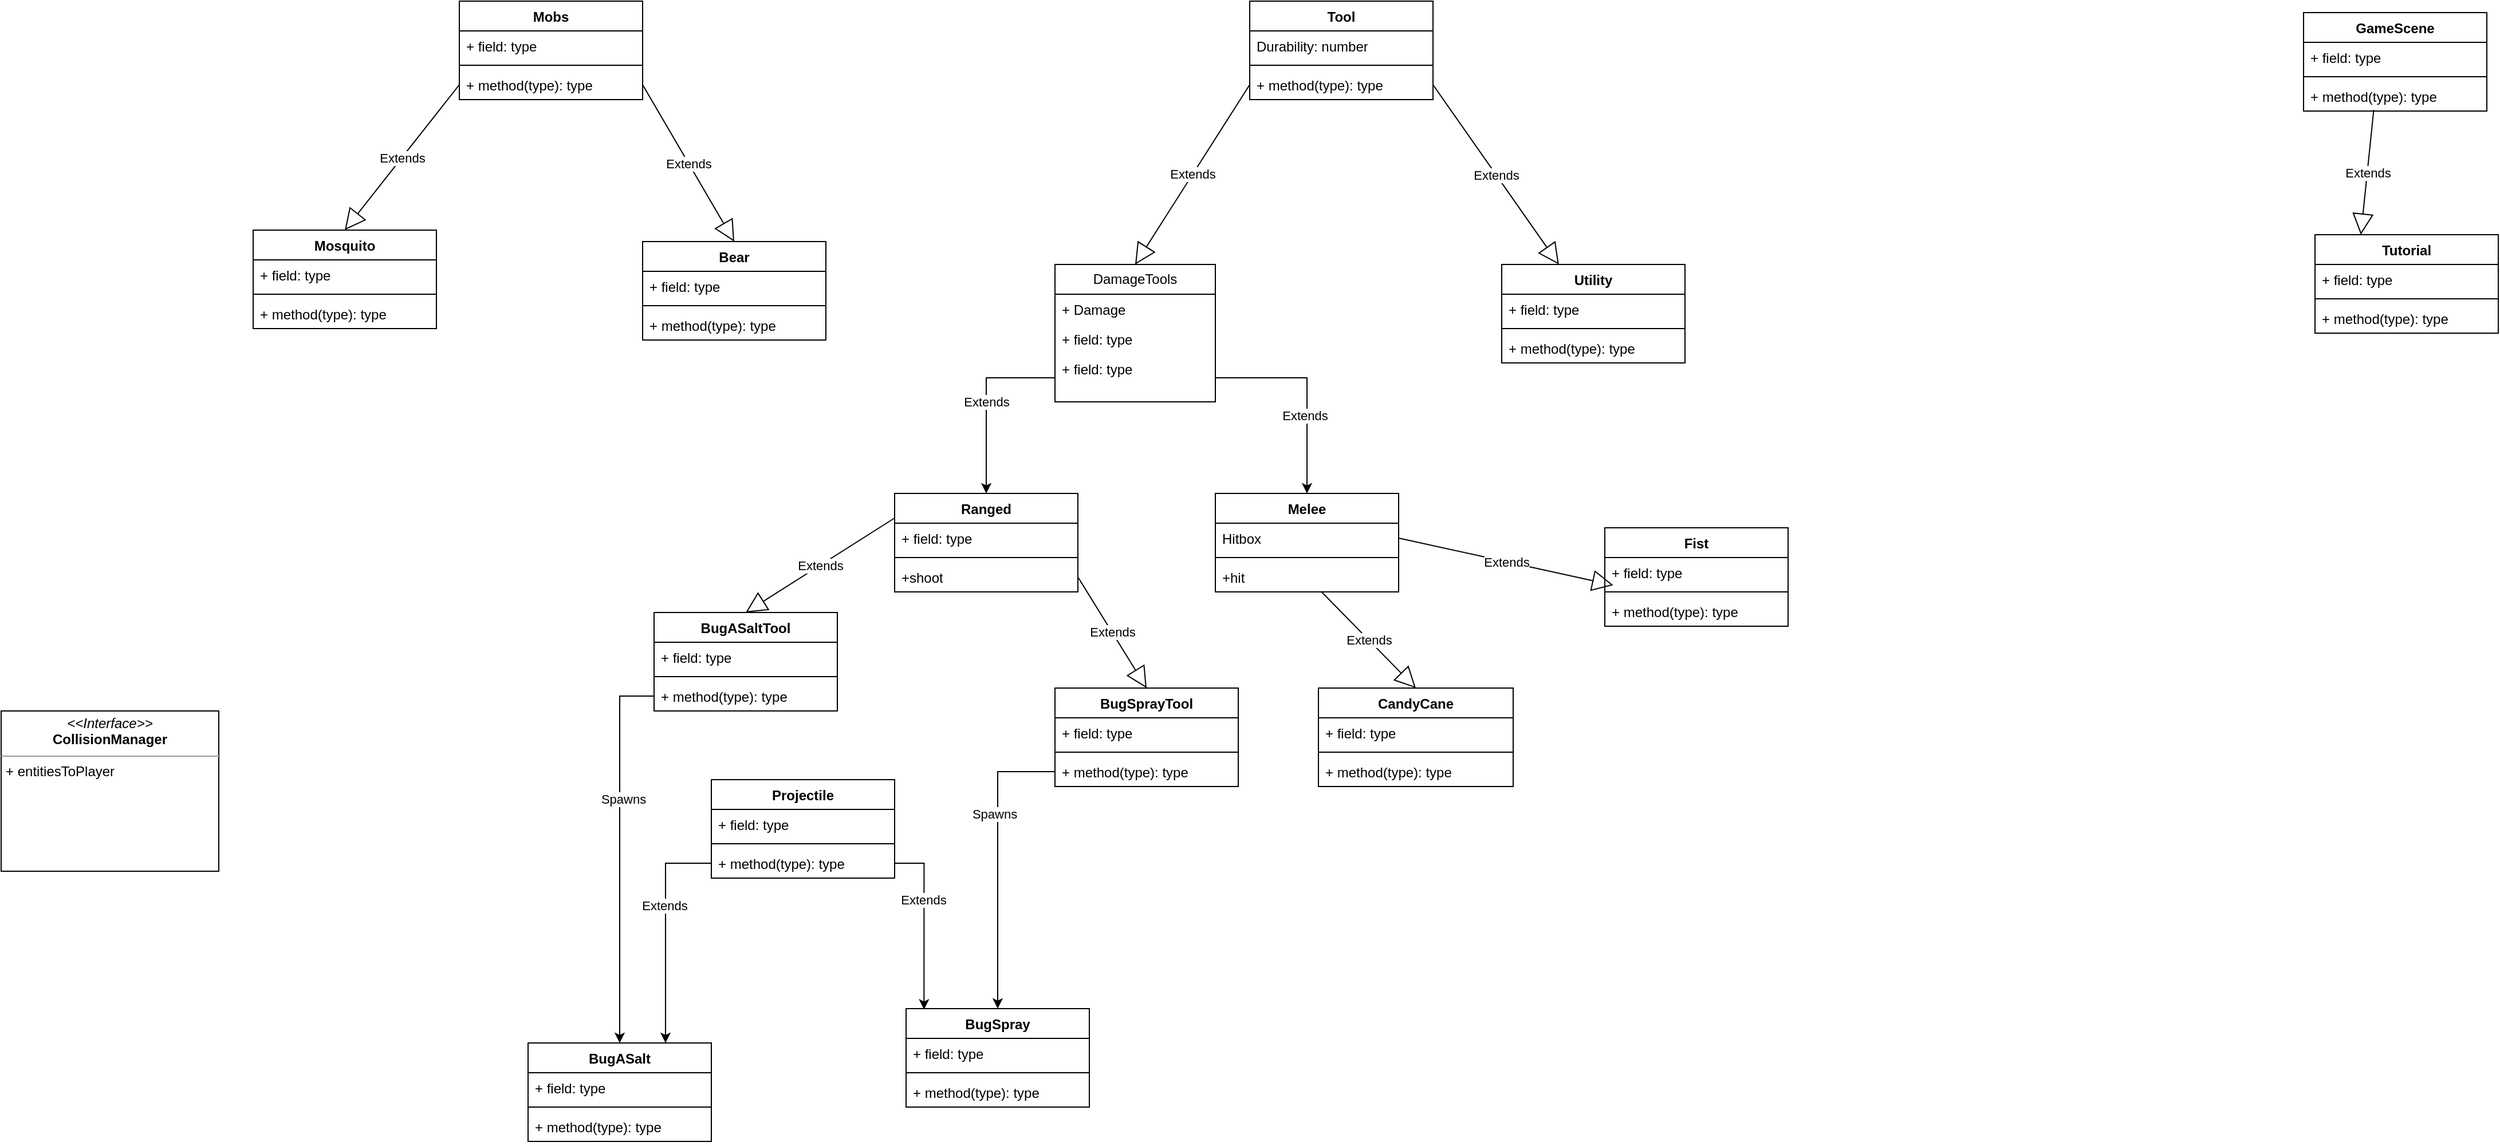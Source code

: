 <mxfile version="21.6.5" type="device">
  <diagram name="Page-1" id="qLbZYO2Qb0pJDb0KiqLo">
    <mxGraphModel dx="2568" dy="1795" grid="1" gridSize="10" guides="1" tooltips="1" connect="1" arrows="1" fold="1" page="1" pageScale="1" pageWidth="1100" pageHeight="850" math="0" shadow="0">
      <root>
        <mxCell id="0" />
        <mxCell id="1" parent="0" />
        <mxCell id="0fPmnfyH4hZieh4hehdV-1" value="DamageTools" style="swimlane;fontStyle=0;childLayout=stackLayout;horizontal=1;startSize=26;fillColor=none;horizontalStack=0;resizeParent=1;resizeParentMax=0;resizeLast=0;collapsible=1;marginBottom=0;whiteSpace=wrap;html=1;" parent="1" vertex="1">
          <mxGeometry x="220" y="50" width="140" height="120" as="geometry" />
        </mxCell>
        <mxCell id="0fPmnfyH4hZieh4hehdV-2" value="+ Damage" style="text;strokeColor=none;fillColor=none;align=left;verticalAlign=top;spacingLeft=4;spacingRight=4;overflow=hidden;rotatable=0;points=[[0,0.5],[1,0.5]];portConstraint=eastwest;whiteSpace=wrap;html=1;" parent="0fPmnfyH4hZieh4hehdV-1" vertex="1">
          <mxGeometry y="26" width="140" height="26" as="geometry" />
        </mxCell>
        <mxCell id="0fPmnfyH4hZieh4hehdV-3" value="+ field: type" style="text;strokeColor=none;fillColor=none;align=left;verticalAlign=top;spacingLeft=4;spacingRight=4;overflow=hidden;rotatable=0;points=[[0,0.5],[1,0.5]];portConstraint=eastwest;whiteSpace=wrap;html=1;" parent="0fPmnfyH4hZieh4hehdV-1" vertex="1">
          <mxGeometry y="52" width="140" height="26" as="geometry" />
        </mxCell>
        <mxCell id="0fPmnfyH4hZieh4hehdV-4" value="+ field: type" style="text;strokeColor=none;fillColor=none;align=left;verticalAlign=top;spacingLeft=4;spacingRight=4;overflow=hidden;rotatable=0;points=[[0,0.5],[1,0.5]];portConstraint=eastwest;whiteSpace=wrap;html=1;" parent="0fPmnfyH4hZieh4hehdV-1" vertex="1">
          <mxGeometry y="78" width="140" height="42" as="geometry" />
        </mxCell>
        <mxCell id="0fPmnfyH4hZieh4hehdV-5" value="Ranged" style="swimlane;fontStyle=1;align=center;verticalAlign=top;childLayout=stackLayout;horizontal=1;startSize=26;horizontalStack=0;resizeParent=1;resizeParentMax=0;resizeLast=0;collapsible=1;marginBottom=0;whiteSpace=wrap;html=1;" parent="1" vertex="1">
          <mxGeometry x="80" y="250" width="160" height="86" as="geometry" />
        </mxCell>
        <mxCell id="0fPmnfyH4hZieh4hehdV-6" value="+ field: type" style="text;strokeColor=none;fillColor=none;align=left;verticalAlign=top;spacingLeft=4;spacingRight=4;overflow=hidden;rotatable=0;points=[[0,0.5],[1,0.5]];portConstraint=eastwest;whiteSpace=wrap;html=1;" parent="0fPmnfyH4hZieh4hehdV-5" vertex="1">
          <mxGeometry y="26" width="160" height="26" as="geometry" />
        </mxCell>
        <mxCell id="0fPmnfyH4hZieh4hehdV-7" value="" style="line;strokeWidth=1;fillColor=none;align=left;verticalAlign=middle;spacingTop=-1;spacingLeft=3;spacingRight=3;rotatable=0;labelPosition=right;points=[];portConstraint=eastwest;strokeColor=inherit;" parent="0fPmnfyH4hZieh4hehdV-5" vertex="1">
          <mxGeometry y="52" width="160" height="8" as="geometry" />
        </mxCell>
        <mxCell id="0fPmnfyH4hZieh4hehdV-8" value="+shoot" style="text;strokeColor=none;fillColor=none;align=left;verticalAlign=top;spacingLeft=4;spacingRight=4;overflow=hidden;rotatable=0;points=[[0,0.5],[1,0.5]];portConstraint=eastwest;whiteSpace=wrap;html=1;" parent="0fPmnfyH4hZieh4hehdV-5" vertex="1">
          <mxGeometry y="60" width="160" height="26" as="geometry" />
        </mxCell>
        <mxCell id="0fPmnfyH4hZieh4hehdV-9" value="Extends" style="edgeStyle=orthogonalEdgeStyle;rounded=0;orthogonalLoop=1;jettySize=auto;html=1;exitX=0;exitY=0.5;exitDx=0;exitDy=0;entryX=0.5;entryY=0;entryDx=0;entryDy=0;" parent="1" source="0fPmnfyH4hZieh4hehdV-4" target="0fPmnfyH4hZieh4hehdV-5" edge="1">
          <mxGeometry relative="1" as="geometry" />
        </mxCell>
        <mxCell id="0fPmnfyH4hZieh4hehdV-10" value="Melee" style="swimlane;fontStyle=1;align=center;verticalAlign=top;childLayout=stackLayout;horizontal=1;startSize=26;horizontalStack=0;resizeParent=1;resizeParentMax=0;resizeLast=0;collapsible=1;marginBottom=0;whiteSpace=wrap;html=1;" parent="1" vertex="1">
          <mxGeometry x="360" y="250" width="160" height="86" as="geometry" />
        </mxCell>
        <mxCell id="0fPmnfyH4hZieh4hehdV-11" value="Hitbox" style="text;strokeColor=none;fillColor=none;align=left;verticalAlign=top;spacingLeft=4;spacingRight=4;overflow=hidden;rotatable=0;points=[[0,0.5],[1,0.5]];portConstraint=eastwest;whiteSpace=wrap;html=1;" parent="0fPmnfyH4hZieh4hehdV-10" vertex="1">
          <mxGeometry y="26" width="160" height="26" as="geometry" />
        </mxCell>
        <mxCell id="0fPmnfyH4hZieh4hehdV-12" value="" style="line;strokeWidth=1;fillColor=none;align=left;verticalAlign=middle;spacingTop=-1;spacingLeft=3;spacingRight=3;rotatable=0;labelPosition=right;points=[];portConstraint=eastwest;strokeColor=inherit;" parent="0fPmnfyH4hZieh4hehdV-10" vertex="1">
          <mxGeometry y="52" width="160" height="8" as="geometry" />
        </mxCell>
        <mxCell id="0fPmnfyH4hZieh4hehdV-13" value="+hit" style="text;strokeColor=none;fillColor=none;align=left;verticalAlign=top;spacingLeft=4;spacingRight=4;overflow=hidden;rotatable=0;points=[[0,0.5],[1,0.5]];portConstraint=eastwest;whiteSpace=wrap;html=1;" parent="0fPmnfyH4hZieh4hehdV-10" vertex="1">
          <mxGeometry y="60" width="160" height="26" as="geometry" />
        </mxCell>
        <mxCell id="0fPmnfyH4hZieh4hehdV-14" style="edgeStyle=orthogonalEdgeStyle;rounded=0;orthogonalLoop=1;jettySize=auto;html=1;exitX=1;exitY=0.5;exitDx=0;exitDy=0;" parent="1" source="0fPmnfyH4hZieh4hehdV-4" target="0fPmnfyH4hZieh4hehdV-10" edge="1">
          <mxGeometry relative="1" as="geometry" />
        </mxCell>
        <mxCell id="0fPmnfyH4hZieh4hehdV-24" value="Extends" style="edgeLabel;html=1;align=center;verticalAlign=middle;resizable=0;points=[];" parent="0fPmnfyH4hZieh4hehdV-14" vertex="1" connectable="0">
          <mxGeometry x="0.242" y="-2" relative="1" as="geometry">
            <mxPoint as="offset" />
          </mxGeometry>
        </mxCell>
        <mxCell id="0fPmnfyH4hZieh4hehdV-15" value="Utility" style="swimlane;fontStyle=1;align=center;verticalAlign=top;childLayout=stackLayout;horizontal=1;startSize=26;horizontalStack=0;resizeParent=1;resizeParentMax=0;resizeLast=0;collapsible=1;marginBottom=0;whiteSpace=wrap;html=1;" parent="1" vertex="1">
          <mxGeometry x="610" y="50" width="160" height="86" as="geometry" />
        </mxCell>
        <mxCell id="0fPmnfyH4hZieh4hehdV-16" value="+ field: type" style="text;strokeColor=none;fillColor=none;align=left;verticalAlign=top;spacingLeft=4;spacingRight=4;overflow=hidden;rotatable=0;points=[[0,0.5],[1,0.5]];portConstraint=eastwest;whiteSpace=wrap;html=1;" parent="0fPmnfyH4hZieh4hehdV-15" vertex="1">
          <mxGeometry y="26" width="160" height="26" as="geometry" />
        </mxCell>
        <mxCell id="0fPmnfyH4hZieh4hehdV-17" value="" style="line;strokeWidth=1;fillColor=none;align=left;verticalAlign=middle;spacingTop=-1;spacingLeft=3;spacingRight=3;rotatable=0;labelPosition=right;points=[];portConstraint=eastwest;strokeColor=inherit;" parent="0fPmnfyH4hZieh4hehdV-15" vertex="1">
          <mxGeometry y="52" width="160" height="8" as="geometry" />
        </mxCell>
        <mxCell id="0fPmnfyH4hZieh4hehdV-18" value="+ method(type): type" style="text;strokeColor=none;fillColor=none;align=left;verticalAlign=top;spacingLeft=4;spacingRight=4;overflow=hidden;rotatable=0;points=[[0,0.5],[1,0.5]];portConstraint=eastwest;whiteSpace=wrap;html=1;" parent="0fPmnfyH4hZieh4hehdV-15" vertex="1">
          <mxGeometry y="60" width="160" height="26" as="geometry" />
        </mxCell>
        <mxCell id="0fPmnfyH4hZieh4hehdV-19" value="Tool" style="swimlane;fontStyle=1;align=center;verticalAlign=top;childLayout=stackLayout;horizontal=1;startSize=26;horizontalStack=0;resizeParent=1;resizeParentMax=0;resizeLast=0;collapsible=1;marginBottom=0;whiteSpace=wrap;html=1;" parent="1" vertex="1">
          <mxGeometry x="390" y="-180" width="160" height="86" as="geometry" />
        </mxCell>
        <mxCell id="0fPmnfyH4hZieh4hehdV-20" value="Durability: number" style="text;strokeColor=none;fillColor=none;align=left;verticalAlign=top;spacingLeft=4;spacingRight=4;overflow=hidden;rotatable=0;points=[[0,0.5],[1,0.5]];portConstraint=eastwest;whiteSpace=wrap;html=1;" parent="0fPmnfyH4hZieh4hehdV-19" vertex="1">
          <mxGeometry y="26" width="160" height="26" as="geometry" />
        </mxCell>
        <mxCell id="0fPmnfyH4hZieh4hehdV-21" value="" style="line;strokeWidth=1;fillColor=none;align=left;verticalAlign=middle;spacingTop=-1;spacingLeft=3;spacingRight=3;rotatable=0;labelPosition=right;points=[];portConstraint=eastwest;strokeColor=inherit;" parent="0fPmnfyH4hZieh4hehdV-19" vertex="1">
          <mxGeometry y="52" width="160" height="8" as="geometry" />
        </mxCell>
        <mxCell id="0fPmnfyH4hZieh4hehdV-22" value="+ method(type): type" style="text;strokeColor=none;fillColor=none;align=left;verticalAlign=top;spacingLeft=4;spacingRight=4;overflow=hidden;rotatable=0;points=[[0,0.5],[1,0.5]];portConstraint=eastwest;whiteSpace=wrap;html=1;" parent="0fPmnfyH4hZieh4hehdV-19" vertex="1">
          <mxGeometry y="60" width="160" height="26" as="geometry" />
        </mxCell>
        <mxCell id="0fPmnfyH4hZieh4hehdV-23" value="Extends" style="endArrow=block;endSize=16;endFill=0;html=1;rounded=0;exitX=0;exitY=0.5;exitDx=0;exitDy=0;entryX=0.5;entryY=0;entryDx=0;entryDy=0;" parent="1" source="0fPmnfyH4hZieh4hehdV-22" target="0fPmnfyH4hZieh4hehdV-1" edge="1">
          <mxGeometry width="160" relative="1" as="geometry">
            <mxPoint x="520" y="-110" as="sourcePoint" />
            <mxPoint x="680" y="-110" as="targetPoint" />
          </mxGeometry>
        </mxCell>
        <mxCell id="0fPmnfyH4hZieh4hehdV-25" value="Extends" style="endArrow=block;endSize=16;endFill=0;html=1;rounded=0;exitX=1;exitY=0.5;exitDx=0;exitDy=0;" parent="1" source="0fPmnfyH4hZieh4hehdV-22" target="0fPmnfyH4hZieh4hehdV-15" edge="1">
          <mxGeometry width="160" relative="1" as="geometry">
            <mxPoint x="530" y="-110" as="sourcePoint" />
            <mxPoint x="690" y="-110" as="targetPoint" />
          </mxGeometry>
        </mxCell>
        <mxCell id="0fPmnfyH4hZieh4hehdV-26" value="Mobs" style="swimlane;fontStyle=1;align=center;verticalAlign=top;childLayout=stackLayout;horizontal=1;startSize=26;horizontalStack=0;resizeParent=1;resizeParentMax=0;resizeLast=0;collapsible=1;marginBottom=0;whiteSpace=wrap;html=1;" parent="1" vertex="1">
          <mxGeometry x="-300" y="-180" width="160" height="86" as="geometry" />
        </mxCell>
        <mxCell id="0fPmnfyH4hZieh4hehdV-27" value="+ field: type" style="text;strokeColor=none;fillColor=none;align=left;verticalAlign=top;spacingLeft=4;spacingRight=4;overflow=hidden;rotatable=0;points=[[0,0.5],[1,0.5]];portConstraint=eastwest;whiteSpace=wrap;html=1;" parent="0fPmnfyH4hZieh4hehdV-26" vertex="1">
          <mxGeometry y="26" width="160" height="26" as="geometry" />
        </mxCell>
        <mxCell id="0fPmnfyH4hZieh4hehdV-28" value="" style="line;strokeWidth=1;fillColor=none;align=left;verticalAlign=middle;spacingTop=-1;spacingLeft=3;spacingRight=3;rotatable=0;labelPosition=right;points=[];portConstraint=eastwest;strokeColor=inherit;" parent="0fPmnfyH4hZieh4hehdV-26" vertex="1">
          <mxGeometry y="52" width="160" height="8" as="geometry" />
        </mxCell>
        <mxCell id="0fPmnfyH4hZieh4hehdV-29" value="+ method(type): type" style="text;strokeColor=none;fillColor=none;align=left;verticalAlign=top;spacingLeft=4;spacingRight=4;overflow=hidden;rotatable=0;points=[[0,0.5],[1,0.5]];portConstraint=eastwest;whiteSpace=wrap;html=1;" parent="0fPmnfyH4hZieh4hehdV-26" vertex="1">
          <mxGeometry y="60" width="160" height="26" as="geometry" />
        </mxCell>
        <mxCell id="0fPmnfyH4hZieh4hehdV-30" value="Mosquito" style="swimlane;fontStyle=1;align=center;verticalAlign=top;childLayout=stackLayout;horizontal=1;startSize=26;horizontalStack=0;resizeParent=1;resizeParentMax=0;resizeLast=0;collapsible=1;marginBottom=0;whiteSpace=wrap;html=1;" parent="1" vertex="1">
          <mxGeometry x="-480" y="20" width="160" height="86" as="geometry" />
        </mxCell>
        <mxCell id="0fPmnfyH4hZieh4hehdV-31" value="+ field: type" style="text;strokeColor=none;fillColor=none;align=left;verticalAlign=top;spacingLeft=4;spacingRight=4;overflow=hidden;rotatable=0;points=[[0,0.5],[1,0.5]];portConstraint=eastwest;whiteSpace=wrap;html=1;" parent="0fPmnfyH4hZieh4hehdV-30" vertex="1">
          <mxGeometry y="26" width="160" height="26" as="geometry" />
        </mxCell>
        <mxCell id="0fPmnfyH4hZieh4hehdV-32" value="" style="line;strokeWidth=1;fillColor=none;align=left;verticalAlign=middle;spacingTop=-1;spacingLeft=3;spacingRight=3;rotatable=0;labelPosition=right;points=[];portConstraint=eastwest;strokeColor=inherit;" parent="0fPmnfyH4hZieh4hehdV-30" vertex="1">
          <mxGeometry y="52" width="160" height="8" as="geometry" />
        </mxCell>
        <mxCell id="0fPmnfyH4hZieh4hehdV-33" value="+ method(type): type" style="text;strokeColor=none;fillColor=none;align=left;verticalAlign=top;spacingLeft=4;spacingRight=4;overflow=hidden;rotatable=0;points=[[0,0.5],[1,0.5]];portConstraint=eastwest;whiteSpace=wrap;html=1;" parent="0fPmnfyH4hZieh4hehdV-30" vertex="1">
          <mxGeometry y="60" width="160" height="26" as="geometry" />
        </mxCell>
        <mxCell id="0fPmnfyH4hZieh4hehdV-34" value="Bear" style="swimlane;fontStyle=1;align=center;verticalAlign=top;childLayout=stackLayout;horizontal=1;startSize=26;horizontalStack=0;resizeParent=1;resizeParentMax=0;resizeLast=0;collapsible=1;marginBottom=0;whiteSpace=wrap;html=1;" parent="1" vertex="1">
          <mxGeometry x="-140" y="30" width="160" height="86" as="geometry" />
        </mxCell>
        <mxCell id="0fPmnfyH4hZieh4hehdV-35" value="+ field: type" style="text;strokeColor=none;fillColor=none;align=left;verticalAlign=top;spacingLeft=4;spacingRight=4;overflow=hidden;rotatable=0;points=[[0,0.5],[1,0.5]];portConstraint=eastwest;whiteSpace=wrap;html=1;" parent="0fPmnfyH4hZieh4hehdV-34" vertex="1">
          <mxGeometry y="26" width="160" height="26" as="geometry" />
        </mxCell>
        <mxCell id="0fPmnfyH4hZieh4hehdV-36" value="" style="line;strokeWidth=1;fillColor=none;align=left;verticalAlign=middle;spacingTop=-1;spacingLeft=3;spacingRight=3;rotatable=0;labelPosition=right;points=[];portConstraint=eastwest;strokeColor=inherit;" parent="0fPmnfyH4hZieh4hehdV-34" vertex="1">
          <mxGeometry y="52" width="160" height="8" as="geometry" />
        </mxCell>
        <mxCell id="0fPmnfyH4hZieh4hehdV-37" value="+ method(type): type" style="text;strokeColor=none;fillColor=none;align=left;verticalAlign=top;spacingLeft=4;spacingRight=4;overflow=hidden;rotatable=0;points=[[0,0.5],[1,0.5]];portConstraint=eastwest;whiteSpace=wrap;html=1;" parent="0fPmnfyH4hZieh4hehdV-34" vertex="1">
          <mxGeometry y="60" width="160" height="26" as="geometry" />
        </mxCell>
        <mxCell id="0fPmnfyH4hZieh4hehdV-38" value="&lt;p style=&quot;margin:0px;margin-top:4px;text-align:center;&quot;&gt;&lt;i&gt;&amp;lt;&amp;lt;Interface&amp;gt;&amp;gt;&lt;/i&gt;&lt;br&gt;&lt;b&gt;CollisionManager&lt;/b&gt;&lt;/p&gt;&lt;hr size=&quot;1&quot;&gt;&lt;p style=&quot;margin:0px;margin-left:4px;&quot;&gt;&lt;/p&gt;&lt;p style=&quot;margin:0px;margin-left:4px;&quot;&gt;+ entitiesToPlayer&lt;/p&gt;" style="verticalAlign=top;align=left;overflow=fill;fontSize=12;fontFamily=Helvetica;html=1;whiteSpace=wrap;" parent="1" vertex="1">
          <mxGeometry x="-700" y="440" width="190" height="140" as="geometry" />
        </mxCell>
        <mxCell id="0fPmnfyH4hZieh4hehdV-39" value="BugASalt" style="swimlane;fontStyle=1;align=center;verticalAlign=top;childLayout=stackLayout;horizontal=1;startSize=26;horizontalStack=0;resizeParent=1;resizeParentMax=0;resizeLast=0;collapsible=1;marginBottom=0;whiteSpace=wrap;html=1;" parent="1" vertex="1">
          <mxGeometry x="-240" y="730" width="160" height="86" as="geometry" />
        </mxCell>
        <mxCell id="0fPmnfyH4hZieh4hehdV-40" value="+ field: type" style="text;strokeColor=none;fillColor=none;align=left;verticalAlign=top;spacingLeft=4;spacingRight=4;overflow=hidden;rotatable=0;points=[[0,0.5],[1,0.5]];portConstraint=eastwest;whiteSpace=wrap;html=1;" parent="0fPmnfyH4hZieh4hehdV-39" vertex="1">
          <mxGeometry y="26" width="160" height="26" as="geometry" />
        </mxCell>
        <mxCell id="0fPmnfyH4hZieh4hehdV-41" value="" style="line;strokeWidth=1;fillColor=none;align=left;verticalAlign=middle;spacingTop=-1;spacingLeft=3;spacingRight=3;rotatable=0;labelPosition=right;points=[];portConstraint=eastwest;strokeColor=inherit;" parent="0fPmnfyH4hZieh4hehdV-39" vertex="1">
          <mxGeometry y="52" width="160" height="8" as="geometry" />
        </mxCell>
        <mxCell id="0fPmnfyH4hZieh4hehdV-42" value="+ method(type): type" style="text;strokeColor=none;fillColor=none;align=left;verticalAlign=top;spacingLeft=4;spacingRight=4;overflow=hidden;rotatable=0;points=[[0,0.5],[1,0.5]];portConstraint=eastwest;whiteSpace=wrap;html=1;" parent="0fPmnfyH4hZieh4hehdV-39" vertex="1">
          <mxGeometry y="60" width="160" height="26" as="geometry" />
        </mxCell>
        <mxCell id="0fPmnfyH4hZieh4hehdV-43" value="BugSpray" style="swimlane;fontStyle=1;align=center;verticalAlign=top;childLayout=stackLayout;horizontal=1;startSize=26;horizontalStack=0;resizeParent=1;resizeParentMax=0;resizeLast=0;collapsible=1;marginBottom=0;whiteSpace=wrap;html=1;" parent="1" vertex="1">
          <mxGeometry x="90" y="700" width="160" height="86" as="geometry" />
        </mxCell>
        <mxCell id="0fPmnfyH4hZieh4hehdV-44" value="+ field: type" style="text;strokeColor=none;fillColor=none;align=left;verticalAlign=top;spacingLeft=4;spacingRight=4;overflow=hidden;rotatable=0;points=[[0,0.5],[1,0.5]];portConstraint=eastwest;whiteSpace=wrap;html=1;" parent="0fPmnfyH4hZieh4hehdV-43" vertex="1">
          <mxGeometry y="26" width="160" height="26" as="geometry" />
        </mxCell>
        <mxCell id="0fPmnfyH4hZieh4hehdV-45" value="" style="line;strokeWidth=1;fillColor=none;align=left;verticalAlign=middle;spacingTop=-1;spacingLeft=3;spacingRight=3;rotatable=0;labelPosition=right;points=[];portConstraint=eastwest;strokeColor=inherit;" parent="0fPmnfyH4hZieh4hehdV-43" vertex="1">
          <mxGeometry y="52" width="160" height="8" as="geometry" />
        </mxCell>
        <mxCell id="0fPmnfyH4hZieh4hehdV-46" value="+ method(type): type" style="text;strokeColor=none;fillColor=none;align=left;verticalAlign=top;spacingLeft=4;spacingRight=4;overflow=hidden;rotatable=0;points=[[0,0.5],[1,0.5]];portConstraint=eastwest;whiteSpace=wrap;html=1;" parent="0fPmnfyH4hZieh4hehdV-43" vertex="1">
          <mxGeometry y="60" width="160" height="26" as="geometry" />
        </mxCell>
        <mxCell id="0fPmnfyH4hZieh4hehdV-47" value="Projectile" style="swimlane;fontStyle=1;align=center;verticalAlign=top;childLayout=stackLayout;horizontal=1;startSize=26;horizontalStack=0;resizeParent=1;resizeParentMax=0;resizeLast=0;collapsible=1;marginBottom=0;whiteSpace=wrap;html=1;" parent="1" vertex="1">
          <mxGeometry x="-80" y="500" width="160" height="86" as="geometry" />
        </mxCell>
        <mxCell id="0fPmnfyH4hZieh4hehdV-48" value="+ field: type" style="text;strokeColor=none;fillColor=none;align=left;verticalAlign=top;spacingLeft=4;spacingRight=4;overflow=hidden;rotatable=0;points=[[0,0.5],[1,0.5]];portConstraint=eastwest;whiteSpace=wrap;html=1;" parent="0fPmnfyH4hZieh4hehdV-47" vertex="1">
          <mxGeometry y="26" width="160" height="26" as="geometry" />
        </mxCell>
        <mxCell id="0fPmnfyH4hZieh4hehdV-49" value="" style="line;strokeWidth=1;fillColor=none;align=left;verticalAlign=middle;spacingTop=-1;spacingLeft=3;spacingRight=3;rotatable=0;labelPosition=right;points=[];portConstraint=eastwest;strokeColor=inherit;" parent="0fPmnfyH4hZieh4hehdV-47" vertex="1">
          <mxGeometry y="52" width="160" height="8" as="geometry" />
        </mxCell>
        <mxCell id="0fPmnfyH4hZieh4hehdV-50" value="+ method(type): type" style="text;strokeColor=none;fillColor=none;align=left;verticalAlign=top;spacingLeft=4;spacingRight=4;overflow=hidden;rotatable=0;points=[[0,0.5],[1,0.5]];portConstraint=eastwest;whiteSpace=wrap;html=1;" parent="0fPmnfyH4hZieh4hehdV-47" vertex="1">
          <mxGeometry y="60" width="160" height="26" as="geometry" />
        </mxCell>
        <mxCell id="0fPmnfyH4hZieh4hehdV-51" value="BugASaltTool" style="swimlane;fontStyle=1;align=center;verticalAlign=top;childLayout=stackLayout;horizontal=1;startSize=26;horizontalStack=0;resizeParent=1;resizeParentMax=0;resizeLast=0;collapsible=1;marginBottom=0;whiteSpace=wrap;html=1;" parent="1" vertex="1">
          <mxGeometry x="-130" y="354" width="160" height="86" as="geometry" />
        </mxCell>
        <mxCell id="0fPmnfyH4hZieh4hehdV-52" value="+ field: type" style="text;strokeColor=none;fillColor=none;align=left;verticalAlign=top;spacingLeft=4;spacingRight=4;overflow=hidden;rotatable=0;points=[[0,0.5],[1,0.5]];portConstraint=eastwest;whiteSpace=wrap;html=1;" parent="0fPmnfyH4hZieh4hehdV-51" vertex="1">
          <mxGeometry y="26" width="160" height="26" as="geometry" />
        </mxCell>
        <mxCell id="0fPmnfyH4hZieh4hehdV-53" value="" style="line;strokeWidth=1;fillColor=none;align=left;verticalAlign=middle;spacingTop=-1;spacingLeft=3;spacingRight=3;rotatable=0;labelPosition=right;points=[];portConstraint=eastwest;strokeColor=inherit;" parent="0fPmnfyH4hZieh4hehdV-51" vertex="1">
          <mxGeometry y="52" width="160" height="8" as="geometry" />
        </mxCell>
        <mxCell id="0fPmnfyH4hZieh4hehdV-54" value="+ method(type): type" style="text;strokeColor=none;fillColor=none;align=left;verticalAlign=top;spacingLeft=4;spacingRight=4;overflow=hidden;rotatable=0;points=[[0,0.5],[1,0.5]];portConstraint=eastwest;whiteSpace=wrap;html=1;" parent="0fPmnfyH4hZieh4hehdV-51" vertex="1">
          <mxGeometry y="60" width="160" height="26" as="geometry" />
        </mxCell>
        <mxCell id="0fPmnfyH4hZieh4hehdV-55" value="BugSprayTool" style="swimlane;fontStyle=1;align=center;verticalAlign=top;childLayout=stackLayout;horizontal=1;startSize=26;horizontalStack=0;resizeParent=1;resizeParentMax=0;resizeLast=0;collapsible=1;marginBottom=0;whiteSpace=wrap;html=1;" parent="1" vertex="1">
          <mxGeometry x="220" y="420" width="160" height="86" as="geometry" />
        </mxCell>
        <mxCell id="0fPmnfyH4hZieh4hehdV-56" value="+ field: type" style="text;strokeColor=none;fillColor=none;align=left;verticalAlign=top;spacingLeft=4;spacingRight=4;overflow=hidden;rotatable=0;points=[[0,0.5],[1,0.5]];portConstraint=eastwest;whiteSpace=wrap;html=1;" parent="0fPmnfyH4hZieh4hehdV-55" vertex="1">
          <mxGeometry y="26" width="160" height="26" as="geometry" />
        </mxCell>
        <mxCell id="0fPmnfyH4hZieh4hehdV-57" value="" style="line;strokeWidth=1;fillColor=none;align=left;verticalAlign=middle;spacingTop=-1;spacingLeft=3;spacingRight=3;rotatable=0;labelPosition=right;points=[];portConstraint=eastwest;strokeColor=inherit;" parent="0fPmnfyH4hZieh4hehdV-55" vertex="1">
          <mxGeometry y="52" width="160" height="8" as="geometry" />
        </mxCell>
        <mxCell id="0fPmnfyH4hZieh4hehdV-58" value="+ method(type): type" style="text;strokeColor=none;fillColor=none;align=left;verticalAlign=top;spacingLeft=4;spacingRight=4;overflow=hidden;rotatable=0;points=[[0,0.5],[1,0.5]];portConstraint=eastwest;whiteSpace=wrap;html=1;" parent="0fPmnfyH4hZieh4hehdV-55" vertex="1">
          <mxGeometry y="60" width="160" height="26" as="geometry" />
        </mxCell>
        <mxCell id="0fPmnfyH4hZieh4hehdV-59" style="edgeStyle=orthogonalEdgeStyle;rounded=0;orthogonalLoop=1;jettySize=auto;html=1;exitX=0;exitY=0.5;exitDx=0;exitDy=0;entryX=0.5;entryY=0;entryDx=0;entryDy=0;" parent="1" source="0fPmnfyH4hZieh4hehdV-54" target="0fPmnfyH4hZieh4hehdV-39" edge="1">
          <mxGeometry relative="1" as="geometry" />
        </mxCell>
        <mxCell id="0fPmnfyH4hZieh4hehdV-62" value="Spawns" style="edgeLabel;html=1;align=center;verticalAlign=middle;resizable=0;points=[];" parent="0fPmnfyH4hZieh4hehdV-59" vertex="1" connectable="0">
          <mxGeometry x="-0.279" y="3" relative="1" as="geometry">
            <mxPoint as="offset" />
          </mxGeometry>
        </mxCell>
        <mxCell id="0fPmnfyH4hZieh4hehdV-60" style="edgeStyle=orthogonalEdgeStyle;rounded=0;orthogonalLoop=1;jettySize=auto;html=1;exitX=0;exitY=0.5;exitDx=0;exitDy=0;entryX=0.5;entryY=0;entryDx=0;entryDy=0;" parent="1" source="0fPmnfyH4hZieh4hehdV-58" target="0fPmnfyH4hZieh4hehdV-43" edge="1">
          <mxGeometry relative="1" as="geometry" />
        </mxCell>
        <mxCell id="0fPmnfyH4hZieh4hehdV-61" value="Spawns" style="edgeLabel;html=1;align=center;verticalAlign=middle;resizable=0;points=[];" parent="0fPmnfyH4hZieh4hehdV-60" vertex="1" connectable="0">
          <mxGeometry x="-0.323" y="-3" relative="1" as="geometry">
            <mxPoint as="offset" />
          </mxGeometry>
        </mxCell>
        <mxCell id="0fPmnfyH4hZieh4hehdV-63" style="edgeStyle=orthogonalEdgeStyle;rounded=0;orthogonalLoop=1;jettySize=auto;html=1;exitX=0;exitY=0.5;exitDx=0;exitDy=0;entryX=0.75;entryY=0;entryDx=0;entryDy=0;" parent="1" source="0fPmnfyH4hZieh4hehdV-50" target="0fPmnfyH4hZieh4hehdV-39" edge="1">
          <mxGeometry relative="1" as="geometry" />
        </mxCell>
        <mxCell id="0fPmnfyH4hZieh4hehdV-65" value="Extends" style="edgeLabel;html=1;align=center;verticalAlign=middle;resizable=0;points=[];" parent="0fPmnfyH4hZieh4hehdV-63" vertex="1" connectable="0">
          <mxGeometry x="-0.222" y="-1" relative="1" as="geometry">
            <mxPoint as="offset" />
          </mxGeometry>
        </mxCell>
        <mxCell id="0fPmnfyH4hZieh4hehdV-64" style="edgeStyle=orthogonalEdgeStyle;rounded=0;orthogonalLoop=1;jettySize=auto;html=1;exitX=1;exitY=0.5;exitDx=0;exitDy=0;entryX=0.098;entryY=0.009;entryDx=0;entryDy=0;entryPerimeter=0;" parent="1" source="0fPmnfyH4hZieh4hehdV-50" target="0fPmnfyH4hZieh4hehdV-43" edge="1">
          <mxGeometry relative="1" as="geometry" />
        </mxCell>
        <mxCell id="0fPmnfyH4hZieh4hehdV-66" value="Extends" style="edgeLabel;html=1;align=center;verticalAlign=middle;resizable=0;points=[];" parent="0fPmnfyH4hZieh4hehdV-64" vertex="1" connectable="0">
          <mxGeometry x="-0.26" y="-1" relative="1" as="geometry">
            <mxPoint as="offset" />
          </mxGeometry>
        </mxCell>
        <mxCell id="0fPmnfyH4hZieh4hehdV-67" value="Extends" style="endArrow=block;endSize=16;endFill=0;html=1;rounded=0;entryX=0.5;entryY=0;entryDx=0;entryDy=0;exitX=0;exitY=0.25;exitDx=0;exitDy=0;" parent="1" source="0fPmnfyH4hZieh4hehdV-5" target="0fPmnfyH4hZieh4hehdV-51" edge="1">
          <mxGeometry width="160" relative="1" as="geometry">
            <mxPoint x="80" y="300" as="sourcePoint" />
            <mxPoint x="240" y="300" as="targetPoint" />
          </mxGeometry>
        </mxCell>
        <mxCell id="0fPmnfyH4hZieh4hehdV-68" value="Extends" style="endArrow=block;endSize=16;endFill=0;html=1;rounded=0;exitX=1;exitY=0.5;exitDx=0;exitDy=0;entryX=0.5;entryY=0;entryDx=0;entryDy=0;" parent="1" source="0fPmnfyH4hZieh4hehdV-8" target="0fPmnfyH4hZieh4hehdV-55" edge="1">
          <mxGeometry width="160" relative="1" as="geometry">
            <mxPoint x="340" y="570" as="sourcePoint" />
            <mxPoint x="500" y="570" as="targetPoint" />
          </mxGeometry>
        </mxCell>
        <mxCell id="Z2vBjWrb-wm1umLaOi7f-1" value="Extends" style="endArrow=block;endSize=16;endFill=0;html=1;rounded=0;exitX=0;exitY=0.5;exitDx=0;exitDy=0;entryX=0.5;entryY=0;entryDx=0;entryDy=0;" edge="1" parent="1" source="0fPmnfyH4hZieh4hehdV-29" target="0fPmnfyH4hZieh4hehdV-30">
          <mxGeometry width="160" relative="1" as="geometry">
            <mxPoint x="-520" y="-70" as="sourcePoint" />
            <mxPoint x="-360" y="-70" as="targetPoint" />
          </mxGeometry>
        </mxCell>
        <mxCell id="Z2vBjWrb-wm1umLaOi7f-2" value="Extends" style="endArrow=block;endSize=16;endFill=0;html=1;rounded=0;exitX=1;exitY=0.5;exitDx=0;exitDy=0;entryX=0.5;entryY=0;entryDx=0;entryDy=0;" edge="1" parent="1" source="0fPmnfyH4hZieh4hehdV-29" target="0fPmnfyH4hZieh4hehdV-34">
          <mxGeometry width="160" relative="1" as="geometry">
            <mxPoint x="-170" y="-30" as="sourcePoint" />
            <mxPoint x="-10" y="-30" as="targetPoint" />
          </mxGeometry>
        </mxCell>
        <mxCell id="Z2vBjWrb-wm1umLaOi7f-7" value="CandyCane&lt;br&gt;" style="swimlane;fontStyle=1;align=center;verticalAlign=top;childLayout=stackLayout;horizontal=1;startSize=26;horizontalStack=0;resizeParent=1;resizeParentMax=0;resizeLast=0;collapsible=1;marginBottom=0;whiteSpace=wrap;html=1;" vertex="1" parent="1">
          <mxGeometry x="450" y="420" width="170" height="86" as="geometry" />
        </mxCell>
        <mxCell id="Z2vBjWrb-wm1umLaOi7f-8" value="+ field: type" style="text;strokeColor=none;fillColor=none;align=left;verticalAlign=top;spacingLeft=4;spacingRight=4;overflow=hidden;rotatable=0;points=[[0,0.5],[1,0.5]];portConstraint=eastwest;whiteSpace=wrap;html=1;" vertex="1" parent="Z2vBjWrb-wm1umLaOi7f-7">
          <mxGeometry y="26" width="170" height="26" as="geometry" />
        </mxCell>
        <mxCell id="Z2vBjWrb-wm1umLaOi7f-9" value="" style="line;strokeWidth=1;fillColor=none;align=left;verticalAlign=middle;spacingTop=-1;spacingLeft=3;spacingRight=3;rotatable=0;labelPosition=right;points=[];portConstraint=eastwest;strokeColor=inherit;" vertex="1" parent="Z2vBjWrb-wm1umLaOi7f-7">
          <mxGeometry y="52" width="170" height="8" as="geometry" />
        </mxCell>
        <mxCell id="Z2vBjWrb-wm1umLaOi7f-10" value="+ method(type): type" style="text;strokeColor=none;fillColor=none;align=left;verticalAlign=top;spacingLeft=4;spacingRight=4;overflow=hidden;rotatable=0;points=[[0,0.5],[1,0.5]];portConstraint=eastwest;whiteSpace=wrap;html=1;" vertex="1" parent="Z2vBjWrb-wm1umLaOi7f-7">
          <mxGeometry y="60" width="170" height="26" as="geometry" />
        </mxCell>
        <mxCell id="Z2vBjWrb-wm1umLaOi7f-11" value="Extends" style="endArrow=block;endSize=16;endFill=0;html=1;rounded=0;entryX=0.5;entryY=0;entryDx=0;entryDy=0;" edge="1" parent="1" source="0fPmnfyH4hZieh4hehdV-13" target="Z2vBjWrb-wm1umLaOi7f-7">
          <mxGeometry width="160" relative="1" as="geometry">
            <mxPoint x="550" y="320" as="sourcePoint" />
            <mxPoint x="570" y="300" as="targetPoint" />
          </mxGeometry>
        </mxCell>
        <mxCell id="Z2vBjWrb-wm1umLaOi7f-12" value="Fist&lt;br&gt;" style="swimlane;fontStyle=1;align=center;verticalAlign=top;childLayout=stackLayout;horizontal=1;startSize=26;horizontalStack=0;resizeParent=1;resizeParentMax=0;resizeLast=0;collapsible=1;marginBottom=0;whiteSpace=wrap;html=1;" vertex="1" parent="1">
          <mxGeometry x="700" y="280" width="160" height="86" as="geometry" />
        </mxCell>
        <mxCell id="Z2vBjWrb-wm1umLaOi7f-13" value="+ field: type" style="text;strokeColor=none;fillColor=none;align=left;verticalAlign=top;spacingLeft=4;spacingRight=4;overflow=hidden;rotatable=0;points=[[0,0.5],[1,0.5]];portConstraint=eastwest;whiteSpace=wrap;html=1;" vertex="1" parent="Z2vBjWrb-wm1umLaOi7f-12">
          <mxGeometry y="26" width="160" height="26" as="geometry" />
        </mxCell>
        <mxCell id="Z2vBjWrb-wm1umLaOi7f-14" value="" style="line;strokeWidth=1;fillColor=none;align=left;verticalAlign=middle;spacingTop=-1;spacingLeft=3;spacingRight=3;rotatable=0;labelPosition=right;points=[];portConstraint=eastwest;strokeColor=inherit;" vertex="1" parent="Z2vBjWrb-wm1umLaOi7f-12">
          <mxGeometry y="52" width="160" height="8" as="geometry" />
        </mxCell>
        <mxCell id="Z2vBjWrb-wm1umLaOi7f-15" value="+ method(type): type" style="text;strokeColor=none;fillColor=none;align=left;verticalAlign=top;spacingLeft=4;spacingRight=4;overflow=hidden;rotatable=0;points=[[0,0.5],[1,0.5]];portConstraint=eastwest;whiteSpace=wrap;html=1;" vertex="1" parent="Z2vBjWrb-wm1umLaOi7f-12">
          <mxGeometry y="60" width="160" height="26" as="geometry" />
        </mxCell>
        <mxCell id="Z2vBjWrb-wm1umLaOi7f-16" value="Extends" style="endArrow=block;endSize=16;endFill=0;html=1;rounded=0;exitX=1;exitY=0.5;exitDx=0;exitDy=0;entryX=0.046;entryY=0.929;entryDx=0;entryDy=0;entryPerimeter=0;" edge="1" parent="1" source="0fPmnfyH4hZieh4hehdV-11" target="Z2vBjWrb-wm1umLaOi7f-13">
          <mxGeometry width="160" relative="1" as="geometry">
            <mxPoint x="550" y="200" as="sourcePoint" />
            <mxPoint x="710" y="200" as="targetPoint" />
          </mxGeometry>
        </mxCell>
        <mxCell id="Z2vBjWrb-wm1umLaOi7f-17" value="GameScene" style="swimlane;fontStyle=1;align=center;verticalAlign=top;childLayout=stackLayout;horizontal=1;startSize=26;horizontalStack=0;resizeParent=1;resizeParentMax=0;resizeLast=0;collapsible=1;marginBottom=0;whiteSpace=wrap;html=1;" vertex="1" parent="1">
          <mxGeometry x="1310" y="-170" width="160" height="86" as="geometry" />
        </mxCell>
        <mxCell id="Z2vBjWrb-wm1umLaOi7f-18" value="+ field: type" style="text;strokeColor=none;fillColor=none;align=left;verticalAlign=top;spacingLeft=4;spacingRight=4;overflow=hidden;rotatable=0;points=[[0,0.5],[1,0.5]];portConstraint=eastwest;whiteSpace=wrap;html=1;" vertex="1" parent="Z2vBjWrb-wm1umLaOi7f-17">
          <mxGeometry y="26" width="160" height="26" as="geometry" />
        </mxCell>
        <mxCell id="Z2vBjWrb-wm1umLaOi7f-19" value="" style="line;strokeWidth=1;fillColor=none;align=left;verticalAlign=middle;spacingTop=-1;spacingLeft=3;spacingRight=3;rotatable=0;labelPosition=right;points=[];portConstraint=eastwest;strokeColor=inherit;" vertex="1" parent="Z2vBjWrb-wm1umLaOi7f-17">
          <mxGeometry y="52" width="160" height="8" as="geometry" />
        </mxCell>
        <mxCell id="Z2vBjWrb-wm1umLaOi7f-20" value="+ method(type): type" style="text;strokeColor=none;fillColor=none;align=left;verticalAlign=top;spacingLeft=4;spacingRight=4;overflow=hidden;rotatable=0;points=[[0,0.5],[1,0.5]];portConstraint=eastwest;whiteSpace=wrap;html=1;" vertex="1" parent="Z2vBjWrb-wm1umLaOi7f-17">
          <mxGeometry y="60" width="160" height="26" as="geometry" />
        </mxCell>
        <mxCell id="Z2vBjWrb-wm1umLaOi7f-21" value="Tutorial" style="swimlane;fontStyle=1;align=center;verticalAlign=top;childLayout=stackLayout;horizontal=1;startSize=26;horizontalStack=0;resizeParent=1;resizeParentMax=0;resizeLast=0;collapsible=1;marginBottom=0;whiteSpace=wrap;html=1;" vertex="1" parent="1">
          <mxGeometry x="1320" y="24" width="160" height="86" as="geometry" />
        </mxCell>
        <mxCell id="Z2vBjWrb-wm1umLaOi7f-22" value="+ field: type" style="text;strokeColor=none;fillColor=none;align=left;verticalAlign=top;spacingLeft=4;spacingRight=4;overflow=hidden;rotatable=0;points=[[0,0.5],[1,0.5]];portConstraint=eastwest;whiteSpace=wrap;html=1;" vertex="1" parent="Z2vBjWrb-wm1umLaOi7f-21">
          <mxGeometry y="26" width="160" height="26" as="geometry" />
        </mxCell>
        <mxCell id="Z2vBjWrb-wm1umLaOi7f-23" value="" style="line;strokeWidth=1;fillColor=none;align=left;verticalAlign=middle;spacingTop=-1;spacingLeft=3;spacingRight=3;rotatable=0;labelPosition=right;points=[];portConstraint=eastwest;strokeColor=inherit;" vertex="1" parent="Z2vBjWrb-wm1umLaOi7f-21">
          <mxGeometry y="52" width="160" height="8" as="geometry" />
        </mxCell>
        <mxCell id="Z2vBjWrb-wm1umLaOi7f-24" value="+ method(type): type" style="text;strokeColor=none;fillColor=none;align=left;verticalAlign=top;spacingLeft=4;spacingRight=4;overflow=hidden;rotatable=0;points=[[0,0.5],[1,0.5]];portConstraint=eastwest;whiteSpace=wrap;html=1;" vertex="1" parent="Z2vBjWrb-wm1umLaOi7f-21">
          <mxGeometry y="60" width="160" height="26" as="geometry" />
        </mxCell>
        <mxCell id="Z2vBjWrb-wm1umLaOi7f-25" value="Extends" style="endArrow=block;endSize=16;endFill=0;html=1;rounded=0;exitX=0.383;exitY=0.962;exitDx=0;exitDy=0;exitPerimeter=0;entryX=0.25;entryY=0;entryDx=0;entryDy=0;" edge="1" parent="1" source="Z2vBjWrb-wm1umLaOi7f-20" target="Z2vBjWrb-wm1umLaOi7f-21">
          <mxGeometry width="160" relative="1" as="geometry">
            <mxPoint x="1270" y="-30" as="sourcePoint" />
            <mxPoint x="1430" y="-30" as="targetPoint" />
          </mxGeometry>
        </mxCell>
      </root>
    </mxGraphModel>
  </diagram>
</mxfile>
